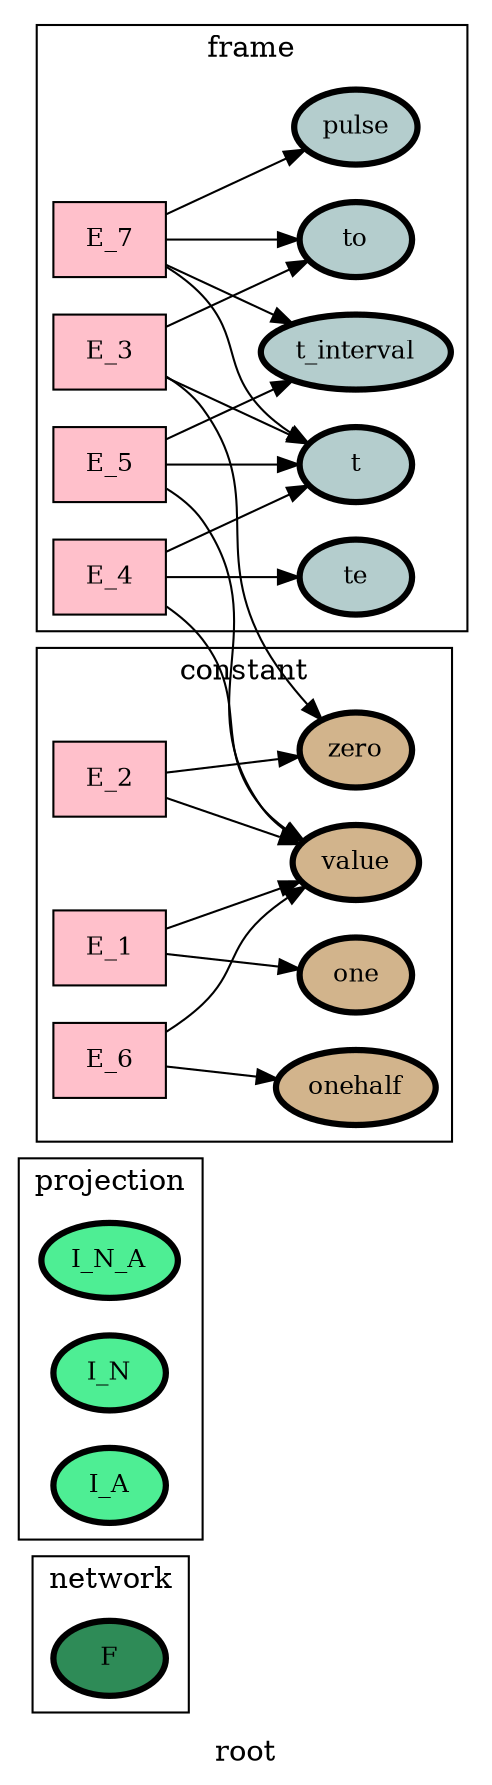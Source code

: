 digraph root {
label=root;
rankdir=LR;
subgraph cluster_root___network {
label=network;
rankdir=LR;
V_10 [fillcolor=seagreen4, fontsize=12, label=F, penwidth=3, style=filled];
}

subgraph cluster_root___projection {
label=projection;
rankdir=LR;
V_48 [fillcolor=seagreen2, fontsize=12, label=I_N_A, penwidth=3, style=filled];
V_96 [fillcolor=seagreen2, fontsize=12, label=I_N, penwidth=3, style=filled];
V_97 [fillcolor=seagreen2, fontsize=12, label=I_A, penwidth=3, style=filled];
}

E_3 -> V_3  [splines=ortho];
E_3 -> V_4  [splines=ortho];
E_4 -> V_1  [splines=ortho];
E_4 -> V_4  [splines=ortho];
E_5 -> V_1  [splines=ortho];
E_5 -> V_4  [splines=ortho];
E_7 -> V_4  [splines=ortho];
E_7 -> V_5  [splines=ortho];
E_7 -> V_7  [splines=ortho];
subgraph cluster_root___frame {
label=frame;
rankdir=LR;
V_4 [fillcolor=lightcyan3, fontsize=12, label=t, penwidth=3, style=filled];
V_5 [fillcolor=lightcyan3, fontsize=12, label=to, penwidth=3, style=filled];
V_6 [fillcolor=lightcyan3, fontsize=12, label=te, penwidth=3, style=filled];
V_7 [fillcolor=lightcyan3, fontsize=12, label=t_interval, penwidth=3, style=filled];
V_9 [fillcolor=lightcyan3, fontsize=12, label=pulse, penwidth=3, style=filled];
E_3 [fillcolor=pink, fontsize=12, shape=box, style=filled];
E_3 -> V_5  [splines=ortho];
E_4 [fillcolor=pink, fontsize=12, shape=box, style=filled];
E_4 -> V_6  [splines=ortho];
E_5 [fillcolor=pink, fontsize=12, shape=box, style=filled];
E_5 -> V_7  [splines=ortho];
E_7 [fillcolor=pink, fontsize=12, shape=box, style=filled];
E_7 -> V_9  [splines=ortho];
}

subgraph cluster_root___state {
label=state;
rankdir=LR;
}

E_1 -> V_1  [splines=ortho];
E_2 -> V_1  [splines=ortho];
E_6 -> V_1  [splines=ortho];
subgraph cluster_root___constant {
label=constant;
rankdir=LR;
V_1 [fillcolor=tan, fontsize=12, label=value, penwidth=3, style=filled];
V_2 [fillcolor=tan, fontsize=12, label=one, penwidth=3, style=filled];
V_3 [fillcolor=tan, fontsize=12, label=zero, penwidth=3, style=filled];
V_8 [fillcolor=tan, fontsize=12, label=onehalf, penwidth=3, style=filled];
E_1 [fillcolor=pink, fontsize=12, shape=box, style=filled];
E_1 -> V_2  [splines=ortho];
E_2 [fillcolor=pink, fontsize=12, shape=box, style=filled];
E_2 -> V_3  [splines=ortho];
E_6 [fillcolor=pink, fontsize=12, shape=box, style=filled];
E_6 -> V_8  [splines=ortho];
}

}
